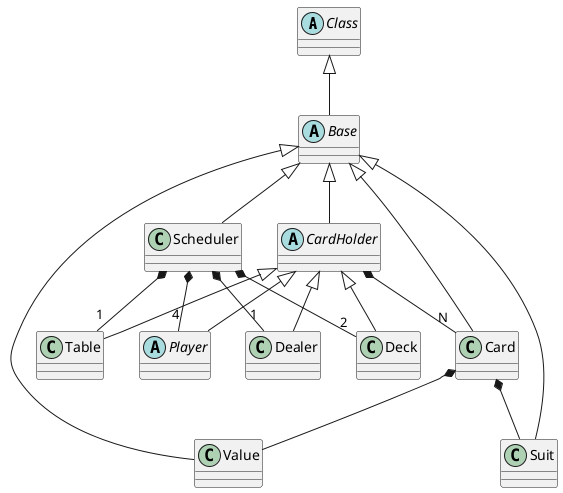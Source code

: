 @startuml

abstract class Class
abstract class Base
abstract class CardHolder
abstract class Player


Class <|-- Base
Base <|-- CardHolder
CardHolder <|-- Dealer
CardHolder <|-- Player
CardHolder <|-- Deck
CardHolder <|-- Table
CardHolder *--  "N" Card

Base <|-- Card
Base <|-- Value
Base <|-- Suit
Card *-- Suit
Card *-- Value

Base <|-- Scheduler
Scheduler *-- "4" Player
Scheduler *-- "2" Deck
Scheduler *-- "1" Table
Scheduler *-- "1" Dealer
@enduml